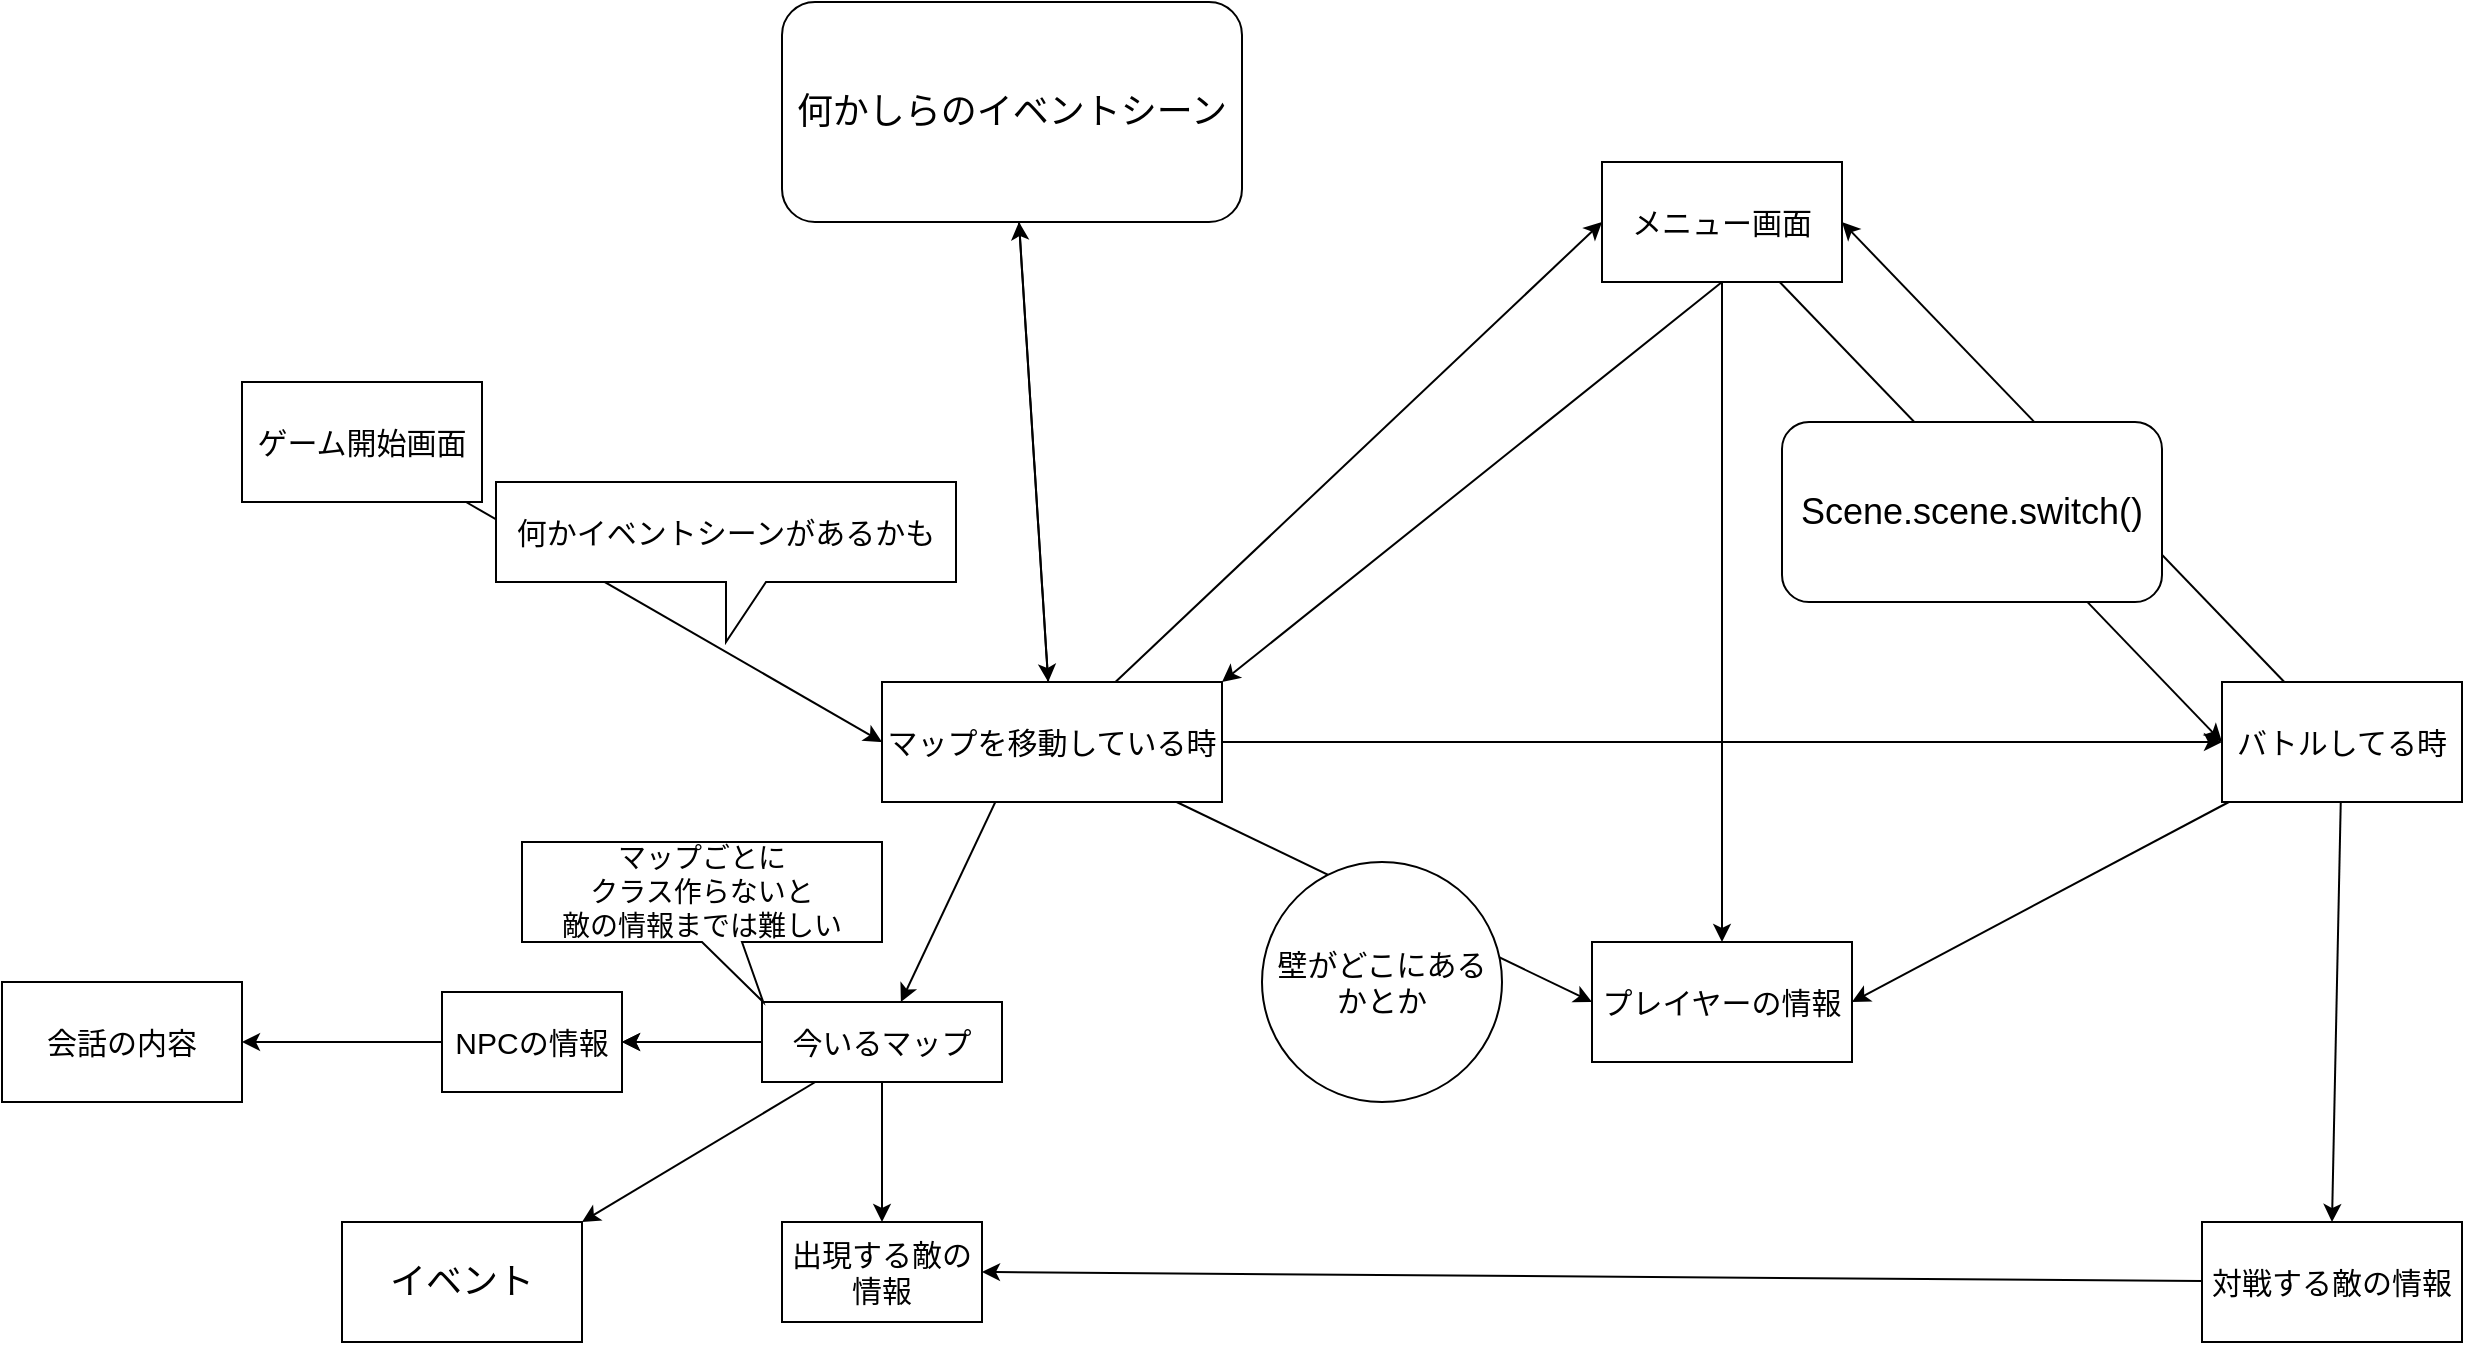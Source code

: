 <mxfile>
    <diagram id="wCjEl145BAaEoC7BYfGU" name="Page-1">
        <mxGraphModel dx="1950" dy="2019" grid="1" gridSize="10" guides="1" tooltips="1" connect="1" arrows="1" fold="1" page="1" pageScale="1" pageWidth="827" pageHeight="1169" background="none" math="0" shadow="0">
            <root>
                <mxCell id="0"/>
                <mxCell id="1" parent="0"/>
                <mxCell id="15" value="" style="edgeStyle=none;html=1;strokeWidth=1;fontSize=15;" parent="1" source="3" target="9" edge="1">
                    <mxGeometry relative="1" as="geometry"/>
                </mxCell>
                <mxCell id="26" style="edgeStyle=none;html=1;entryX=0.5;entryY=0;entryDx=0;entryDy=0;strokeWidth=1;fontSize=15;" parent="1" source="3" target="19" edge="1">
                    <mxGeometry relative="1" as="geometry"/>
                </mxCell>
                <mxCell id="66" value="" style="edgeStyle=none;html=1;fontSize=18;" parent="1" source="3" target="9" edge="1">
                    <mxGeometry relative="1" as="geometry"/>
                </mxCell>
                <mxCell id="67" style="edgeStyle=none;html=1;entryX=1;entryY=0;entryDx=0;entryDy=0;fontSize=18;" parent="1" source="3" target="65" edge="1">
                    <mxGeometry relative="1" as="geometry"/>
                </mxCell>
                <mxCell id="3" value="今いるマップ" style="rounded=0;whiteSpace=wrap;html=1;strokeWidth=1;fontSize=15;" parent="1" vertex="1">
                    <mxGeometry x="-290" y="150" width="120" height="40" as="geometry"/>
                </mxCell>
                <mxCell id="4" value="プレイヤーの情報" style="rounded=0;whiteSpace=wrap;html=1;strokeWidth=1;fontSize=15;" parent="1" vertex="1">
                    <mxGeometry x="125" y="120" width="130" height="60" as="geometry"/>
                </mxCell>
                <mxCell id="64" style="edgeStyle=none;html=1;entryX=1;entryY=0.5;entryDx=0;entryDy=0;fontSize=15;" parent="1" source="9" target="63" edge="1">
                    <mxGeometry relative="1" as="geometry"/>
                </mxCell>
                <mxCell id="9" value="NPCの情報" style="rounded=0;whiteSpace=wrap;html=1;strokeWidth=1;fontSize=15;" parent="1" vertex="1">
                    <mxGeometry x="-450" y="145" width="90" height="50" as="geometry"/>
                </mxCell>
                <mxCell id="17" style="edgeStyle=none;html=1;exitX=0.5;exitY=0;exitDx=0;exitDy=0;strokeWidth=1;fontSize=15;" parent="1" source="21" target="3" edge="1">
                    <mxGeometry relative="1" as="geometry"/>
                </mxCell>
                <mxCell id="19" value="出現する敵の情報" style="rounded=0;whiteSpace=wrap;html=1;strokeWidth=1;fontSize=15;" parent="1" vertex="1">
                    <mxGeometry x="-280" y="260" width="100" height="50" as="geometry"/>
                </mxCell>
                <mxCell id="33" style="edgeStyle=none;html=1;entryX=0;entryY=0.5;entryDx=0;entryDy=0;fontSize=15;strokeWidth=1;" parent="1" source="21" target="4" edge="1">
                    <mxGeometry relative="1" as="geometry"/>
                </mxCell>
                <mxCell id="46" style="edgeStyle=none;html=1;entryX=0;entryY=0.5;entryDx=0;entryDy=0;" parent="1" source="21" target="30" edge="1">
                    <mxGeometry relative="1" as="geometry"/>
                </mxCell>
                <mxCell id="54" style="edgeStyle=none;html=1;entryX=0;entryY=0.5;entryDx=0;entryDy=0;" parent="1" source="21" target="23" edge="1">
                    <mxGeometry relative="1" as="geometry">
                        <mxPoint x="350" y="60" as="targetPoint"/>
                    </mxGeometry>
                </mxCell>
                <mxCell id="58" style="edgeStyle=none;html=1;fontSize=18;" parent="1" source="21" target="55" edge="1">
                    <mxGeometry relative="1" as="geometry"/>
                </mxCell>
                <mxCell id="21" value="マップを移動している時" style="rounded=0;whiteSpace=wrap;html=1;strokeWidth=1;fontSize=15;" parent="1" vertex="1">
                    <mxGeometry x="-230" y="-10" width="170" height="60" as="geometry"/>
                </mxCell>
                <mxCell id="25" style="edgeStyle=none;html=1;entryX=1;entryY=0.5;entryDx=0;entryDy=0;strokeWidth=1;fontSize=15;" parent="1" source="23" target="4" edge="1">
                    <mxGeometry relative="1" as="geometry"/>
                </mxCell>
                <mxCell id="28" style="edgeStyle=none;html=1;entryX=0.5;entryY=0;entryDx=0;entryDy=0;strokeWidth=1;fontSize=15;" parent="1" source="23" target="27" edge="1">
                    <mxGeometry relative="1" as="geometry"/>
                </mxCell>
                <mxCell id="42" style="edgeStyle=none;html=1;entryX=1;entryY=0.5;entryDx=0;entryDy=0;" parent="1" source="23" target="30" edge="1">
                    <mxGeometry relative="1" as="geometry"/>
                </mxCell>
                <mxCell id="23" value="バトルしてる時" style="rounded=0;whiteSpace=wrap;html=1;strokeWidth=1;fontSize=15;" parent="1" vertex="1">
                    <mxGeometry x="440" y="-10" width="120" height="60" as="geometry"/>
                </mxCell>
                <mxCell id="29" style="edgeStyle=none;html=1;entryX=1;entryY=0.5;entryDx=0;entryDy=0;strokeWidth=1;fontSize=15;" parent="1" source="27" target="19" edge="1">
                    <mxGeometry relative="1" as="geometry"/>
                </mxCell>
                <mxCell id="27" value="対戦する敵の情報" style="rounded=0;whiteSpace=wrap;html=1;strokeWidth=1;fontSize=15;" parent="1" vertex="1">
                    <mxGeometry x="430" y="260" width="130" height="60" as="geometry"/>
                </mxCell>
                <mxCell id="32" style="edgeStyle=none;html=1;strokeWidth=1;fontSize=15;" parent="1" source="30" target="4" edge="1">
                    <mxGeometry relative="1" as="geometry"/>
                </mxCell>
                <mxCell id="45" style="edgeStyle=none;html=1;entryX=0;entryY=0.5;entryDx=0;entryDy=0;" parent="1" source="30" target="23" edge="1">
                    <mxGeometry relative="1" as="geometry"/>
                </mxCell>
                <mxCell id="47" style="edgeStyle=none;html=1;exitX=0.5;exitY=1;exitDx=0;exitDy=0;entryX=1;entryY=0;entryDx=0;entryDy=0;" parent="1" source="30" target="21" edge="1">
                    <mxGeometry relative="1" as="geometry"/>
                </mxCell>
                <mxCell id="30" value="メニュー画面" style="rounded=0;whiteSpace=wrap;html=1;strokeWidth=1;fontSize=15;" parent="1" vertex="1">
                    <mxGeometry x="130" y="-270" width="120" height="60" as="geometry"/>
                </mxCell>
                <mxCell id="34" value="壁がどこにあるかとか" style="ellipse;whiteSpace=wrap;html=1;aspect=fixed;fontSize=15;strokeWidth=1;" parent="1" vertex="1">
                    <mxGeometry x="-40" y="80" width="120" height="120" as="geometry"/>
                </mxCell>
                <mxCell id="57" style="edgeStyle=none;html=1;fontSize=18;" parent="1" source="55" target="21" edge="1">
                    <mxGeometry relative="1" as="geometry"/>
                </mxCell>
                <mxCell id="55" value="&lt;font style=&quot;font-size: 18px&quot;&gt;何かしらのイベントシーン&lt;/font&gt;" style="rounded=1;whiteSpace=wrap;html=1;" parent="1" vertex="1">
                    <mxGeometry x="-280" y="-350" width="230" height="110" as="geometry"/>
                </mxCell>
                <mxCell id="60" style="edgeStyle=none;html=1;entryX=0;entryY=0.5;entryDx=0;entryDy=0;fontSize=15;" parent="1" source="59" target="21" edge="1">
                    <mxGeometry relative="1" as="geometry"/>
                </mxCell>
                <mxCell id="59" value="ゲーム開始画面" style="rounded=0;whiteSpace=wrap;html=1;fontSize=15;" parent="1" vertex="1">
                    <mxGeometry x="-550" y="-160" width="120" height="60" as="geometry"/>
                </mxCell>
                <mxCell id="61" value="何かイベントシーンがあるかも" style="shape=callout;whiteSpace=wrap;html=1;perimeter=calloutPerimeter;fontSize=15;" parent="1" vertex="1">
                    <mxGeometry x="-423" y="-110" width="230" height="80" as="geometry"/>
                </mxCell>
                <mxCell id="63" value="&lt;font style=&quot;font-size: 15px&quot;&gt;会話の内容&lt;/font&gt;" style="rounded=0;whiteSpace=wrap;html=1;" parent="1" vertex="1">
                    <mxGeometry x="-670" y="140" width="120" height="60" as="geometry"/>
                </mxCell>
                <mxCell id="65" value="&lt;font style=&quot;font-size: 18px&quot;&gt;イベント&lt;/font&gt;" style="rounded=0;whiteSpace=wrap;html=1;" parent="1" vertex="1">
                    <mxGeometry x="-500" y="260" width="120" height="60" as="geometry"/>
                </mxCell>
                <mxCell id="68" value="&lt;font style=&quot;font-size: 18px&quot;&gt;Scene.scene.switch()&lt;/font&gt;" style="rounded=1;whiteSpace=wrap;html=1;" parent="1" vertex="1">
                    <mxGeometry x="220" y="-140" width="190" height="90" as="geometry"/>
                </mxCell>
                <mxCell id="69" value="&lt;font style=&quot;font-size: 14px&quot;&gt;マップごとに&lt;br&gt;クラス作らないと&lt;br&gt;敵の情報までは難しい&lt;/font&gt;" style="shape=callout;whiteSpace=wrap;html=1;perimeter=calloutPerimeter;position2=0.67;" vertex="1" parent="1">
                    <mxGeometry x="-410" y="70" width="180" height="80" as="geometry"/>
                </mxCell>
            </root>
        </mxGraphModel>
    </diagram>
</mxfile>